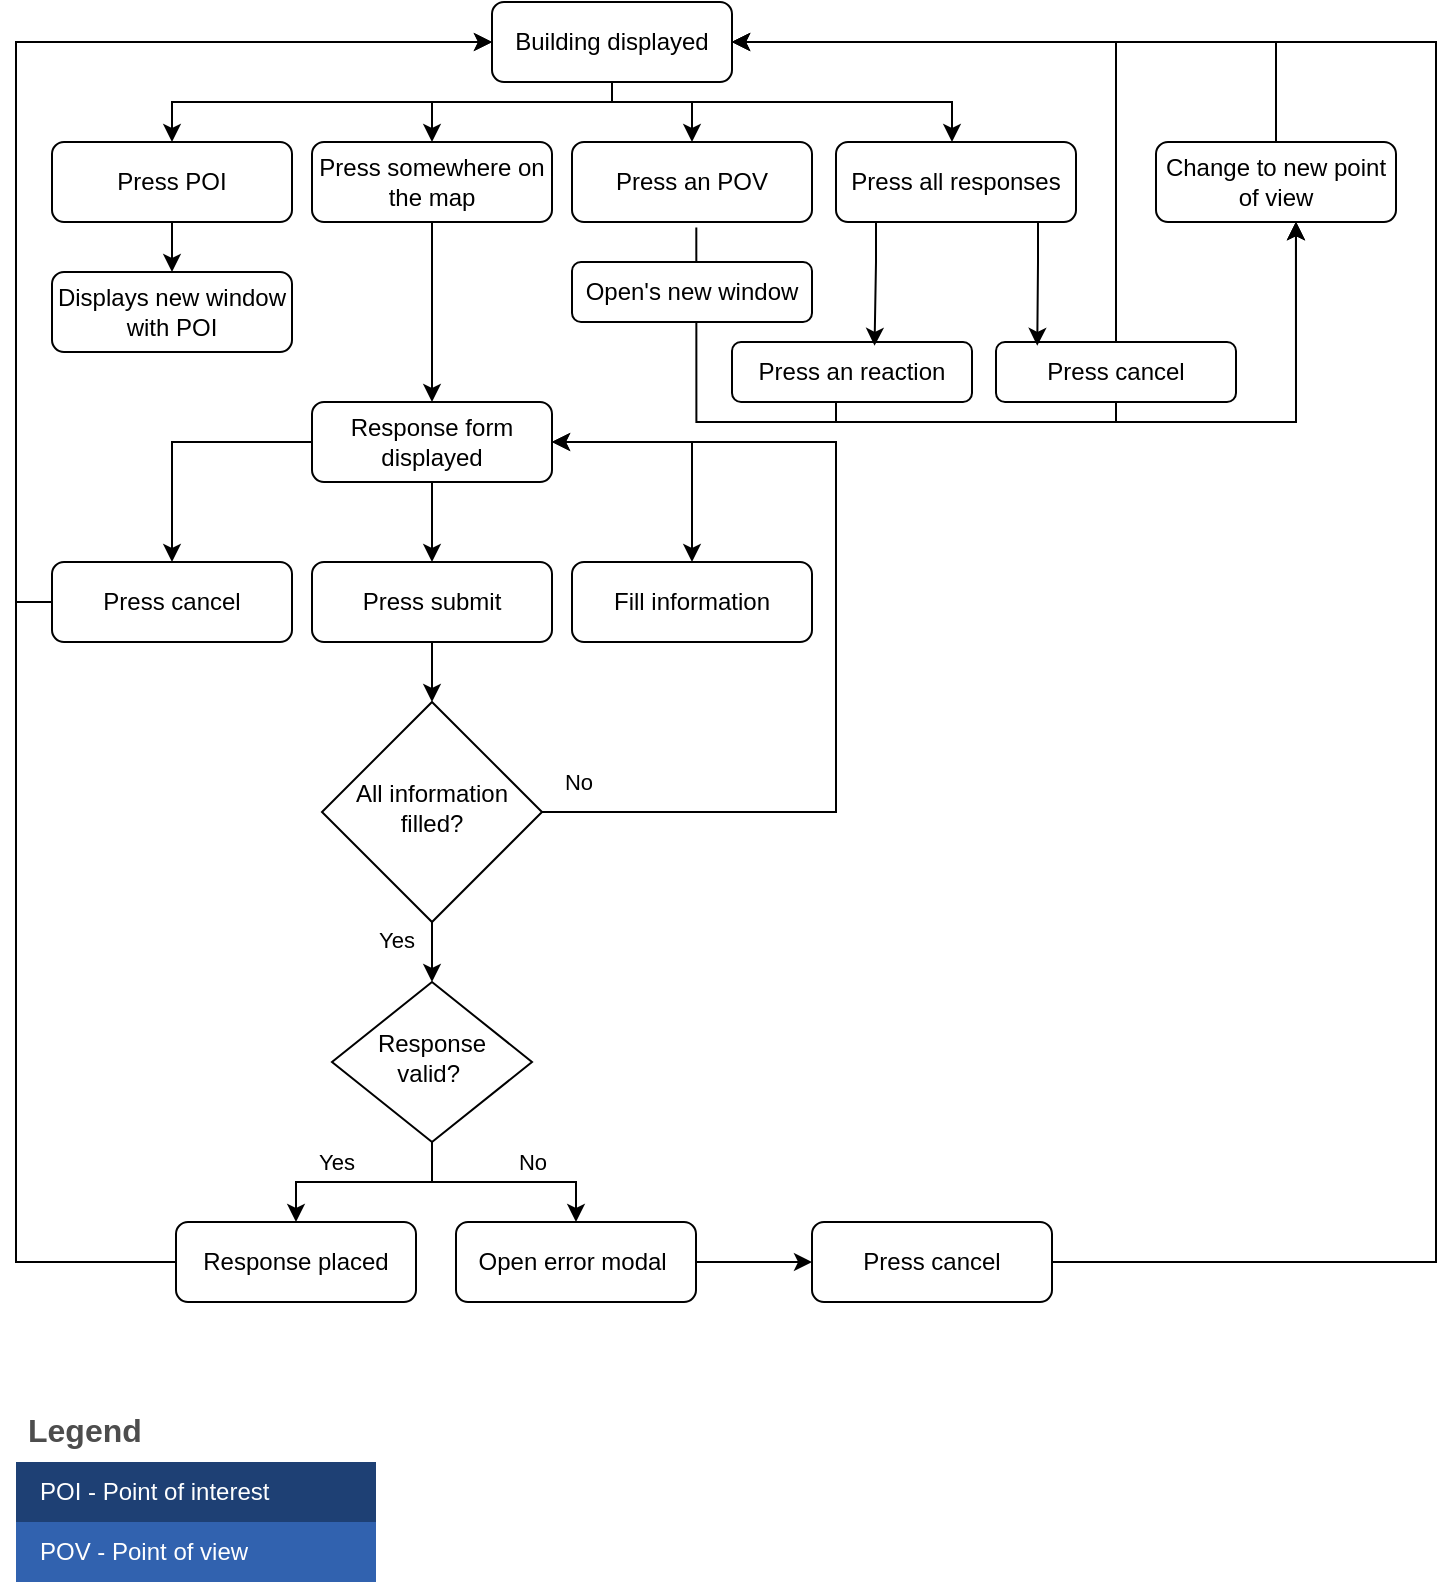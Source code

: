 <mxfile version="24.2.2" type="github">
  <diagram id="C5RBs43oDa-KdzZeNtuy" name="Page-1">
    <mxGraphModel dx="774" dy="953" grid="1" gridSize="10" guides="1" tooltips="1" connect="1" arrows="1" fold="1" page="1" pageScale="1" pageWidth="827" pageHeight="1169" math="0" shadow="0">
      <root>
        <mxCell id="WIyWlLk6GJQsqaUBKTNV-0" />
        <mxCell id="WIyWlLk6GJQsqaUBKTNV-1" parent="WIyWlLk6GJQsqaUBKTNV-0" />
        <mxCell id="XO9gIzgupckmD5XVwx1u-64" value="" style="edgeStyle=orthogonalEdgeStyle;rounded=0;orthogonalLoop=1;jettySize=auto;html=1;" parent="WIyWlLk6GJQsqaUBKTNV-1" source="WIyWlLk6GJQsqaUBKTNV-7" target="XO9gIzgupckmD5XVwx1u-63" edge="1">
          <mxGeometry relative="1" as="geometry" />
        </mxCell>
        <mxCell id="WIyWlLk6GJQsqaUBKTNV-7" value="Press POI" style="rounded=1;whiteSpace=wrap;html=1;fontSize=12;glass=0;strokeWidth=1;shadow=0;" parent="WIyWlLk6GJQsqaUBKTNV-1" vertex="1">
          <mxGeometry x="58" y="90" width="120" height="40" as="geometry" />
        </mxCell>
        <mxCell id="XO9gIzgupckmD5XVwx1u-47" style="edgeStyle=orthogonalEdgeStyle;rounded=0;orthogonalLoop=1;jettySize=auto;html=1;entryX=0;entryY=0.5;entryDx=0;entryDy=0;exitX=0;exitY=0.5;exitDx=0;exitDy=0;" parent="WIyWlLk6GJQsqaUBKTNV-1" source="WIyWlLk6GJQsqaUBKTNV-11" target="XO9gIzgupckmD5XVwx1u-34" edge="1">
          <mxGeometry relative="1" as="geometry">
            <mxPoint x="18" y="30" as="targetPoint" />
            <mxPoint x="-12" y="620.0" as="sourcePoint" />
            <Array as="points">
              <mxPoint x="40" y="650" />
              <mxPoint x="40" y="40" />
            </Array>
          </mxGeometry>
        </mxCell>
        <mxCell id="WIyWlLk6GJQsqaUBKTNV-11" value="Response placed" style="rounded=1;whiteSpace=wrap;html=1;fontSize=12;glass=0;strokeWidth=1;shadow=0;" parent="WIyWlLk6GJQsqaUBKTNV-1" vertex="1">
          <mxGeometry x="120" y="630" width="120" height="40" as="geometry" />
        </mxCell>
        <mxCell id="XO9gIzgupckmD5XVwx1u-66" style="edgeStyle=orthogonalEdgeStyle;rounded=0;orthogonalLoop=1;jettySize=auto;html=1;" parent="WIyWlLk6GJQsqaUBKTNV-1" source="XO9gIzgupckmD5XVwx1u-0" target="WIyWlLk6GJQsqaUBKTNV-11" edge="1">
          <mxGeometry relative="1" as="geometry" />
        </mxCell>
        <mxCell id="XO9gIzgupckmD5XVwx1u-67" value="Yes" style="edgeLabel;html=1;align=center;verticalAlign=middle;resizable=0;points=[];" parent="XO9gIzgupckmD5XVwx1u-66" vertex="1" connectable="0">
          <mxGeometry x="0.372" relative="1" as="geometry">
            <mxPoint x="6" y="-10" as="offset" />
          </mxGeometry>
        </mxCell>
        <mxCell id="XO9gIzgupckmD5XVwx1u-68" style="edgeStyle=orthogonalEdgeStyle;rounded=0;orthogonalLoop=1;jettySize=auto;html=1;" parent="WIyWlLk6GJQsqaUBKTNV-1" source="XO9gIzgupckmD5XVwx1u-0" target="XO9gIzgupckmD5XVwx1u-3" edge="1">
          <mxGeometry relative="1" as="geometry" />
        </mxCell>
        <mxCell id="XO9gIzgupckmD5XVwx1u-69" value="No" style="edgeLabel;html=1;align=center;verticalAlign=middle;resizable=0;points=[];" parent="XO9gIzgupckmD5XVwx1u-68" vertex="1" connectable="0">
          <mxGeometry x="-0.46" y="-4" relative="1" as="geometry">
            <mxPoint x="40" y="-14" as="offset" />
          </mxGeometry>
        </mxCell>
        <mxCell id="XO9gIzgupckmD5XVwx1u-0" value="Response valid?&amp;nbsp;" style="rhombus;whiteSpace=wrap;html=1;shadow=0;fontFamily=Helvetica;fontSize=12;align=center;strokeWidth=1;spacing=6;spacingTop=-4;" parent="WIyWlLk6GJQsqaUBKTNV-1" vertex="1">
          <mxGeometry x="198" y="510" width="100" height="80" as="geometry" />
        </mxCell>
        <mxCell id="XO9gIzgupckmD5XVwx1u-30" value="" style="edgeStyle=orthogonalEdgeStyle;rounded=0;orthogonalLoop=1;jettySize=auto;html=1;" parent="WIyWlLk6GJQsqaUBKTNV-1" source="XO9gIzgupckmD5XVwx1u-3" target="XO9gIzgupckmD5XVwx1u-29" edge="1">
          <mxGeometry relative="1" as="geometry" />
        </mxCell>
        <mxCell id="XO9gIzgupckmD5XVwx1u-3" value="Open error modal&amp;nbsp;" style="rounded=1;whiteSpace=wrap;html=1;fontSize=12;glass=0;strokeWidth=1;shadow=0;" parent="WIyWlLk6GJQsqaUBKTNV-1" vertex="1">
          <mxGeometry x="260" y="630" width="120" height="40" as="geometry" />
        </mxCell>
        <mxCell id="XO9gIzgupckmD5XVwx1u-20" style="edgeStyle=orthogonalEdgeStyle;rounded=0;orthogonalLoop=1;jettySize=auto;html=1;entryX=0.5;entryY=0;entryDx=0;entryDy=0;startArrow=classic;startFill=1;exitX=1;exitY=0.5;exitDx=0;exitDy=0;" parent="WIyWlLk6GJQsqaUBKTNV-1" source="XO9gIzgupckmD5XVwx1u-6" target="XO9gIzgupckmD5XVwx1u-8" edge="1">
          <mxGeometry relative="1" as="geometry">
            <mxPoint x="368" y="250" as="sourcePoint" />
          </mxGeometry>
        </mxCell>
        <mxCell id="XO9gIzgupckmD5XVwx1u-21" style="edgeStyle=orthogonalEdgeStyle;rounded=0;orthogonalLoop=1;jettySize=auto;html=1;entryX=0.5;entryY=0;entryDx=0;entryDy=0;" parent="WIyWlLk6GJQsqaUBKTNV-1" source="XO9gIzgupckmD5XVwx1u-6" target="XO9gIzgupckmD5XVwx1u-9" edge="1">
          <mxGeometry relative="1" as="geometry" />
        </mxCell>
        <mxCell id="XO9gIzgupckmD5XVwx1u-22" style="edgeStyle=orthogonalEdgeStyle;rounded=0;orthogonalLoop=1;jettySize=auto;html=1;entryX=0.5;entryY=0;entryDx=0;entryDy=0;" parent="WIyWlLk6GJQsqaUBKTNV-1" source="XO9gIzgupckmD5XVwx1u-6" target="XO9gIzgupckmD5XVwx1u-7" edge="1">
          <mxGeometry relative="1" as="geometry" />
        </mxCell>
        <mxCell id="XO9gIzgupckmD5XVwx1u-6" value="Response form displayed" style="rounded=1;whiteSpace=wrap;html=1;fontSize=12;glass=0;strokeWidth=1;shadow=0;" parent="WIyWlLk6GJQsqaUBKTNV-1" vertex="1">
          <mxGeometry x="188" y="220" width="120" height="40" as="geometry" />
        </mxCell>
        <mxCell id="XO9gIzgupckmD5XVwx1u-70" style="edgeStyle=orthogonalEdgeStyle;rounded=0;orthogonalLoop=1;jettySize=auto;html=1;entryX=0;entryY=0.5;entryDx=0;entryDy=0;" parent="WIyWlLk6GJQsqaUBKTNV-1" source="XO9gIzgupckmD5XVwx1u-7" target="XO9gIzgupckmD5XVwx1u-34" edge="1">
          <mxGeometry relative="1" as="geometry">
            <Array as="points">
              <mxPoint x="40" y="320" />
              <mxPoint x="40" y="40" />
            </Array>
          </mxGeometry>
        </mxCell>
        <mxCell id="XO9gIzgupckmD5XVwx1u-7" value="Press cancel" style="rounded=1;whiteSpace=wrap;html=1;fontSize=12;glass=0;strokeWidth=1;shadow=0;" parent="WIyWlLk6GJQsqaUBKTNV-1" vertex="1">
          <mxGeometry x="58" y="300" width="120" height="40" as="geometry" />
        </mxCell>
        <mxCell id="XO9gIzgupckmD5XVwx1u-8" value="Fill information" style="rounded=1;whiteSpace=wrap;html=1;fontSize=12;glass=0;strokeWidth=1;shadow=0;" parent="WIyWlLk6GJQsqaUBKTNV-1" vertex="1">
          <mxGeometry x="318" y="300" width="120" height="40" as="geometry" />
        </mxCell>
        <mxCell id="XO9gIzgupckmD5XVwx1u-19" style="edgeStyle=orthogonalEdgeStyle;rounded=0;orthogonalLoop=1;jettySize=auto;html=1;entryX=0.5;entryY=0;entryDx=0;entryDy=0;" parent="WIyWlLk6GJQsqaUBKTNV-1" source="XO9gIzgupckmD5XVwx1u-9" target="XO9gIzgupckmD5XVwx1u-14" edge="1">
          <mxGeometry relative="1" as="geometry" />
        </mxCell>
        <mxCell id="XO9gIzgupckmD5XVwx1u-9" value="Press submit" style="rounded=1;whiteSpace=wrap;html=1;fontSize=12;glass=0;strokeWidth=1;shadow=0;" parent="WIyWlLk6GJQsqaUBKTNV-1" vertex="1">
          <mxGeometry x="188" y="300" width="120" height="40" as="geometry" />
        </mxCell>
        <mxCell id="XO9gIzgupckmD5XVwx1u-18" style="edgeStyle=orthogonalEdgeStyle;rounded=0;orthogonalLoop=1;jettySize=auto;html=1;entryX=0.5;entryY=0;entryDx=0;entryDy=0;" parent="WIyWlLk6GJQsqaUBKTNV-1" source="XO9gIzgupckmD5XVwx1u-14" target="XO9gIzgupckmD5XVwx1u-0" edge="1">
          <mxGeometry relative="1" as="geometry" />
        </mxCell>
        <mxCell id="VDAlNxBbB4RQJf3NabmS-0" value="Yes" style="edgeLabel;html=1;align=center;verticalAlign=middle;resizable=0;points=[];" vertex="1" connectable="0" parent="XO9gIzgupckmD5XVwx1u-18">
          <mxGeometry x="-0.649" y="-5" relative="1" as="geometry">
            <mxPoint x="-13" as="offset" />
          </mxGeometry>
        </mxCell>
        <mxCell id="XO9gIzgupckmD5XVwx1u-26" style="edgeStyle=orthogonalEdgeStyle;rounded=0;orthogonalLoop=1;jettySize=auto;html=1;entryX=1;entryY=0.5;entryDx=0;entryDy=0;exitX=1;exitY=0.5;exitDx=0;exitDy=0;" parent="WIyWlLk6GJQsqaUBKTNV-1" source="XO9gIzgupckmD5XVwx1u-14" target="XO9gIzgupckmD5XVwx1u-6" edge="1">
          <mxGeometry relative="1" as="geometry">
            <mxPoint x="548" y="435" as="targetPoint" />
            <Array as="points">
              <mxPoint x="450" y="425" />
              <mxPoint x="450" y="240" />
            </Array>
          </mxGeometry>
        </mxCell>
        <mxCell id="VDAlNxBbB4RQJf3NabmS-1" value="No" style="edgeLabel;html=1;align=center;verticalAlign=middle;resizable=0;points=[];" vertex="1" connectable="0" parent="XO9gIzgupckmD5XVwx1u-26">
          <mxGeometry x="-0.792" y="1" relative="1" as="geometry">
            <mxPoint x="-32" y="-14" as="offset" />
          </mxGeometry>
        </mxCell>
        <mxCell id="XO9gIzgupckmD5XVwx1u-14" value="All information filled?" style="rhombus;whiteSpace=wrap;html=1;shadow=0;fontFamily=Helvetica;fontSize=12;align=center;strokeWidth=1;spacing=6;spacingTop=-4;" parent="WIyWlLk6GJQsqaUBKTNV-1" vertex="1">
          <mxGeometry x="193" y="370" width="110" height="110" as="geometry" />
        </mxCell>
        <mxCell id="XO9gIzgupckmD5XVwx1u-59" style="edgeStyle=orthogonalEdgeStyle;rounded=0;orthogonalLoop=1;jettySize=auto;html=1;entryX=1;entryY=0.5;entryDx=0;entryDy=0;" parent="WIyWlLk6GJQsqaUBKTNV-1" source="XO9gIzgupckmD5XVwx1u-29" target="XO9gIzgupckmD5XVwx1u-34" edge="1">
          <mxGeometry relative="1" as="geometry">
            <mxPoint x="808" y="-10" as="targetPoint" />
            <Array as="points">
              <mxPoint x="750" y="650" />
              <mxPoint x="750" y="40" />
            </Array>
          </mxGeometry>
        </mxCell>
        <mxCell id="XO9gIzgupckmD5XVwx1u-29" value="Press cancel" style="rounded=1;whiteSpace=wrap;html=1;fontSize=12;glass=0;strokeWidth=1;shadow=0;" parent="WIyWlLk6GJQsqaUBKTNV-1" vertex="1">
          <mxGeometry x="438" y="630" width="120" height="40" as="geometry" />
        </mxCell>
        <mxCell id="XO9gIzgupckmD5XVwx1u-71" style="edgeStyle=orthogonalEdgeStyle;rounded=0;orthogonalLoop=1;jettySize=auto;html=1;" parent="WIyWlLk6GJQsqaUBKTNV-1" source="XO9gIzgupckmD5XVwx1u-31" target="XO9gIzgupckmD5XVwx1u-6" edge="1">
          <mxGeometry relative="1" as="geometry" />
        </mxCell>
        <mxCell id="XO9gIzgupckmD5XVwx1u-31" value="Press somewhere on the map" style="rounded=1;whiteSpace=wrap;html=1;fontSize=12;glass=0;strokeWidth=1;shadow=0;" parent="WIyWlLk6GJQsqaUBKTNV-1" vertex="1">
          <mxGeometry x="188" y="90" width="120" height="40" as="geometry" />
        </mxCell>
        <mxCell id="XO9gIzgupckmD5XVwx1u-82" style="edgeStyle=orthogonalEdgeStyle;rounded=0;orthogonalLoop=1;jettySize=auto;html=1;entryX=0.583;entryY=1;entryDx=0;entryDy=0;exitX=0.518;exitY=1.07;exitDx=0;exitDy=0;exitPerimeter=0;entryPerimeter=0;" parent="WIyWlLk6GJQsqaUBKTNV-1" source="XO9gIzgupckmD5XVwx1u-33" target="XO9gIzgupckmD5XVwx1u-50" edge="1">
          <mxGeometry relative="1" as="geometry">
            <Array as="points">
              <mxPoint x="380" y="230" />
              <mxPoint x="680" y="230" />
            </Array>
            <mxPoint x="380" y="140" as="sourcePoint" />
            <mxPoint x="672" y="140" as="targetPoint" />
          </mxGeometry>
        </mxCell>
        <mxCell id="XO9gIzgupckmD5XVwx1u-33" value="Press an POV" style="rounded=1;whiteSpace=wrap;html=1;fontSize=12;glass=0;strokeWidth=1;shadow=0;" parent="WIyWlLk6GJQsqaUBKTNV-1" vertex="1">
          <mxGeometry x="318" y="90" width="120" height="40" as="geometry" />
        </mxCell>
        <mxCell id="XO9gIzgupckmD5XVwx1u-60" style="edgeStyle=orthogonalEdgeStyle;rounded=0;orthogonalLoop=1;jettySize=auto;html=1;entryX=0.5;entryY=0;entryDx=0;entryDy=0;" parent="WIyWlLk6GJQsqaUBKTNV-1" source="XO9gIzgupckmD5XVwx1u-34" target="XO9gIzgupckmD5XVwx1u-33" edge="1">
          <mxGeometry relative="1" as="geometry">
            <Array as="points">
              <mxPoint x="338" y="70" />
              <mxPoint x="378" y="70" />
            </Array>
          </mxGeometry>
        </mxCell>
        <mxCell id="XO9gIzgupckmD5XVwx1u-61" style="edgeStyle=orthogonalEdgeStyle;rounded=0;orthogonalLoop=1;jettySize=auto;html=1;" parent="WIyWlLk6GJQsqaUBKTNV-1" source="XO9gIzgupckmD5XVwx1u-34" target="XO9gIzgupckmD5XVwx1u-36" edge="1">
          <mxGeometry relative="1" as="geometry">
            <Array as="points">
              <mxPoint x="338" y="70" />
              <mxPoint x="508" y="70" />
            </Array>
          </mxGeometry>
        </mxCell>
        <mxCell id="XO9gIzgupckmD5XVwx1u-62" style="edgeStyle=orthogonalEdgeStyle;rounded=0;orthogonalLoop=1;jettySize=auto;html=1;" parent="WIyWlLk6GJQsqaUBKTNV-1" source="XO9gIzgupckmD5XVwx1u-34" target="XO9gIzgupckmD5XVwx1u-31" edge="1">
          <mxGeometry relative="1" as="geometry">
            <Array as="points">
              <mxPoint x="338" y="70" />
              <mxPoint x="248" y="70" />
            </Array>
          </mxGeometry>
        </mxCell>
        <mxCell id="XO9gIzgupckmD5XVwx1u-65" style="edgeStyle=orthogonalEdgeStyle;rounded=0;orthogonalLoop=1;jettySize=auto;html=1;entryX=0.5;entryY=0;entryDx=0;entryDy=0;" parent="WIyWlLk6GJQsqaUBKTNV-1" source="XO9gIzgupckmD5XVwx1u-34" target="WIyWlLk6GJQsqaUBKTNV-7" edge="1">
          <mxGeometry relative="1" as="geometry">
            <Array as="points">
              <mxPoint x="338" y="70" />
              <mxPoint x="118" y="70" />
            </Array>
          </mxGeometry>
        </mxCell>
        <mxCell id="XO9gIzgupckmD5XVwx1u-34" value="Building displayed" style="rounded=1;whiteSpace=wrap;html=1;fontSize=12;glass=0;strokeWidth=1;shadow=0;" parent="WIyWlLk6GJQsqaUBKTNV-1" vertex="1">
          <mxGeometry x="278" y="20" width="120" height="40" as="geometry" />
        </mxCell>
        <mxCell id="XO9gIzgupckmD5XVwx1u-36" value="Press all responses" style="rounded=1;whiteSpace=wrap;html=1;fontSize=12;glass=0;strokeWidth=1;shadow=0;" parent="WIyWlLk6GJQsqaUBKTNV-1" vertex="1">
          <mxGeometry x="450" y="90" width="120" height="40" as="geometry" />
        </mxCell>
        <mxCell id="XO9gIzgupckmD5XVwx1u-74" style="edgeStyle=orthogonalEdgeStyle;rounded=0;orthogonalLoop=1;jettySize=auto;html=1;" parent="WIyWlLk6GJQsqaUBKTNV-1" edge="1">
          <mxGeometry relative="1" as="geometry">
            <Array as="points">
              <mxPoint x="450" y="230" />
              <mxPoint x="680" y="230" />
            </Array>
            <mxPoint x="450" y="220" as="sourcePoint" />
            <mxPoint x="680" y="130" as="targetPoint" />
          </mxGeometry>
        </mxCell>
        <mxCell id="XO9gIzgupckmD5XVwx1u-49" value="Press an reaction" style="rounded=1;whiteSpace=wrap;html=1;fontSize=12;glass=0;strokeWidth=1;shadow=0;" parent="WIyWlLk6GJQsqaUBKTNV-1" vertex="1">
          <mxGeometry x="398" y="190" width="120" height="30" as="geometry" />
        </mxCell>
        <mxCell id="XO9gIzgupckmD5XVwx1u-73" style="edgeStyle=orthogonalEdgeStyle;rounded=0;orthogonalLoop=1;jettySize=auto;html=1;entryX=1;entryY=0.5;entryDx=0;entryDy=0;" parent="WIyWlLk6GJQsqaUBKTNV-1" source="XO9gIzgupckmD5XVwx1u-50" target="XO9gIzgupckmD5XVwx1u-34" edge="1">
          <mxGeometry relative="1" as="geometry">
            <Array as="points">
              <mxPoint x="670" y="40" />
            </Array>
          </mxGeometry>
        </mxCell>
        <mxCell id="XO9gIzgupckmD5XVwx1u-50" value="Change to new point of view" style="rounded=1;whiteSpace=wrap;html=1;fontSize=12;glass=0;strokeWidth=1;shadow=0;" parent="WIyWlLk6GJQsqaUBKTNV-1" vertex="1">
          <mxGeometry x="610" y="90" width="120" height="40" as="geometry" />
        </mxCell>
        <mxCell id="XO9gIzgupckmD5XVwx1u-63" value="Displays new window with POI" style="rounded=1;whiteSpace=wrap;html=1;fontSize=12;glass=0;strokeWidth=1;shadow=0;" parent="WIyWlLk6GJQsqaUBKTNV-1" vertex="1">
          <mxGeometry x="58" y="155" width="120" height="40" as="geometry" />
        </mxCell>
        <mxCell id="XO9gIzgupckmD5XVwx1u-81" style="edgeStyle=orthogonalEdgeStyle;rounded=0;orthogonalLoop=1;jettySize=auto;html=1;entryX=1;entryY=0.5;entryDx=0;entryDy=0;" parent="WIyWlLk6GJQsqaUBKTNV-1" source="XO9gIzgupckmD5XVwx1u-72" target="XO9gIzgupckmD5XVwx1u-34" edge="1">
          <mxGeometry relative="1" as="geometry">
            <Array as="points">
              <mxPoint x="590" y="40" />
            </Array>
          </mxGeometry>
        </mxCell>
        <mxCell id="30b6LjPP9-UYz2XBnzv8-1" style="edgeStyle=orthogonalEdgeStyle;rounded=0;orthogonalLoop=1;jettySize=auto;html=1;" parent="WIyWlLk6GJQsqaUBKTNV-1" source="XO9gIzgupckmD5XVwx1u-72" edge="1">
          <mxGeometry relative="1" as="geometry">
            <mxPoint x="680" y="130" as="targetPoint" />
            <Array as="points">
              <mxPoint x="590" y="230" />
              <mxPoint x="680" y="230" />
            </Array>
          </mxGeometry>
        </mxCell>
        <mxCell id="XO9gIzgupckmD5XVwx1u-72" value="Press cancel" style="rounded=1;whiteSpace=wrap;html=1;fontSize=12;glass=0;strokeWidth=1;shadow=0;" parent="WIyWlLk6GJQsqaUBKTNV-1" vertex="1">
          <mxGeometry x="530" y="190" width="120" height="30" as="geometry" />
        </mxCell>
        <mxCell id="XO9gIzgupckmD5XVwx1u-84" style="edgeStyle=orthogonalEdgeStyle;rounded=0;orthogonalLoop=1;jettySize=auto;html=1;exitX=0.75;exitY=1;exitDx=0;exitDy=0;entryX=0.172;entryY=0.063;entryDx=0;entryDy=0;entryPerimeter=0;" parent="WIyWlLk6GJQsqaUBKTNV-1" source="XO9gIzgupckmD5XVwx1u-36" target="XO9gIzgupckmD5XVwx1u-72" edge="1">
          <mxGeometry relative="1" as="geometry">
            <Array as="points">
              <mxPoint x="551" y="130" />
              <mxPoint x="551" y="150" />
            </Array>
          </mxGeometry>
        </mxCell>
        <mxCell id="XO9gIzgupckmD5XVwx1u-85" style="edgeStyle=orthogonalEdgeStyle;rounded=0;orthogonalLoop=1;jettySize=auto;html=1;exitX=0.25;exitY=1;exitDx=0;exitDy=0;entryX=0.594;entryY=0.064;entryDx=0;entryDy=0;entryPerimeter=0;" parent="WIyWlLk6GJQsqaUBKTNV-1" source="XO9gIzgupckmD5XVwx1u-36" target="XO9gIzgupckmD5XVwx1u-49" edge="1">
          <mxGeometry relative="1" as="geometry">
            <Array as="points">
              <mxPoint x="470" y="130" />
              <mxPoint x="470" y="150" />
              <mxPoint x="469" y="150" />
            </Array>
          </mxGeometry>
        </mxCell>
        <mxCell id="XO9gIzgupckmD5XVwx1u-86" value="Legend" style="shape=table;startSize=30;container=1;collapsible=0;childLayout=tableLayout;fontSize=16;align=left;verticalAlign=top;fillColor=none;strokeColor=none;fontColor=#4D4D4D;fontStyle=1;spacingLeft=6;spacing=0;resizable=0;" parent="WIyWlLk6GJQsqaUBKTNV-1" vertex="1">
          <mxGeometry x="40" y="720" width="180" height="90" as="geometry" />
        </mxCell>
        <mxCell id="XO9gIzgupckmD5XVwx1u-87" value="" style="shape=tableRow;horizontal=0;startSize=0;swimlaneHead=0;swimlaneBody=0;strokeColor=inherit;top=0;left=0;bottom=0;right=0;collapsible=0;dropTarget=0;fillColor=none;points=[[0,0.5],[1,0.5]];portConstraint=eastwest;fontSize=12;" parent="XO9gIzgupckmD5XVwx1u-86" vertex="1">
          <mxGeometry y="30" width="180" height="30" as="geometry" />
        </mxCell>
        <mxCell id="XO9gIzgupckmD5XVwx1u-88" value="POI - Point of interest" style="shape=partialRectangle;html=1;whiteSpace=wrap;connectable=0;strokeColor=inherit;overflow=hidden;fillColor=#1E4074;top=0;left=0;bottom=0;right=0;pointerEvents=1;fontSize=12;align=left;fontColor=#FFFFFF;gradientColor=none;spacingLeft=10;spacingRight=4;" parent="XO9gIzgupckmD5XVwx1u-87" vertex="1">
          <mxGeometry width="180" height="30" as="geometry">
            <mxRectangle width="180" height="30" as="alternateBounds" />
          </mxGeometry>
        </mxCell>
        <mxCell id="XO9gIzgupckmD5XVwx1u-89" value="" style="shape=tableRow;horizontal=0;startSize=0;swimlaneHead=0;swimlaneBody=0;strokeColor=inherit;top=0;left=0;bottom=0;right=0;collapsible=0;dropTarget=0;fillColor=none;points=[[0,0.5],[1,0.5]];portConstraint=eastwest;fontSize=12;" parent="XO9gIzgupckmD5XVwx1u-86" vertex="1">
          <mxGeometry y="60" width="180" height="30" as="geometry" />
        </mxCell>
        <mxCell id="XO9gIzgupckmD5XVwx1u-90" value="POV - Point of view" style="shape=partialRectangle;html=1;whiteSpace=wrap;connectable=0;strokeColor=inherit;overflow=hidden;fillColor=#3162AF;top=0;left=0;bottom=0;right=0;pointerEvents=1;fontSize=12;align=left;fontColor=#FFFFFF;gradientColor=none;spacingLeft=10;spacingRight=4;" parent="XO9gIzgupckmD5XVwx1u-89" vertex="1">
          <mxGeometry width="180" height="30" as="geometry">
            <mxRectangle width="180" height="30" as="alternateBounds" />
          </mxGeometry>
        </mxCell>
        <mxCell id="30b6LjPP9-UYz2XBnzv8-0" value="Open&#39;s new window" style="rounded=1;whiteSpace=wrap;html=1;fontSize=12;glass=0;strokeWidth=1;shadow=0;" parent="WIyWlLk6GJQsqaUBKTNV-1" vertex="1">
          <mxGeometry x="318" y="150" width="120" height="30" as="geometry" />
        </mxCell>
      </root>
    </mxGraphModel>
  </diagram>
</mxfile>
